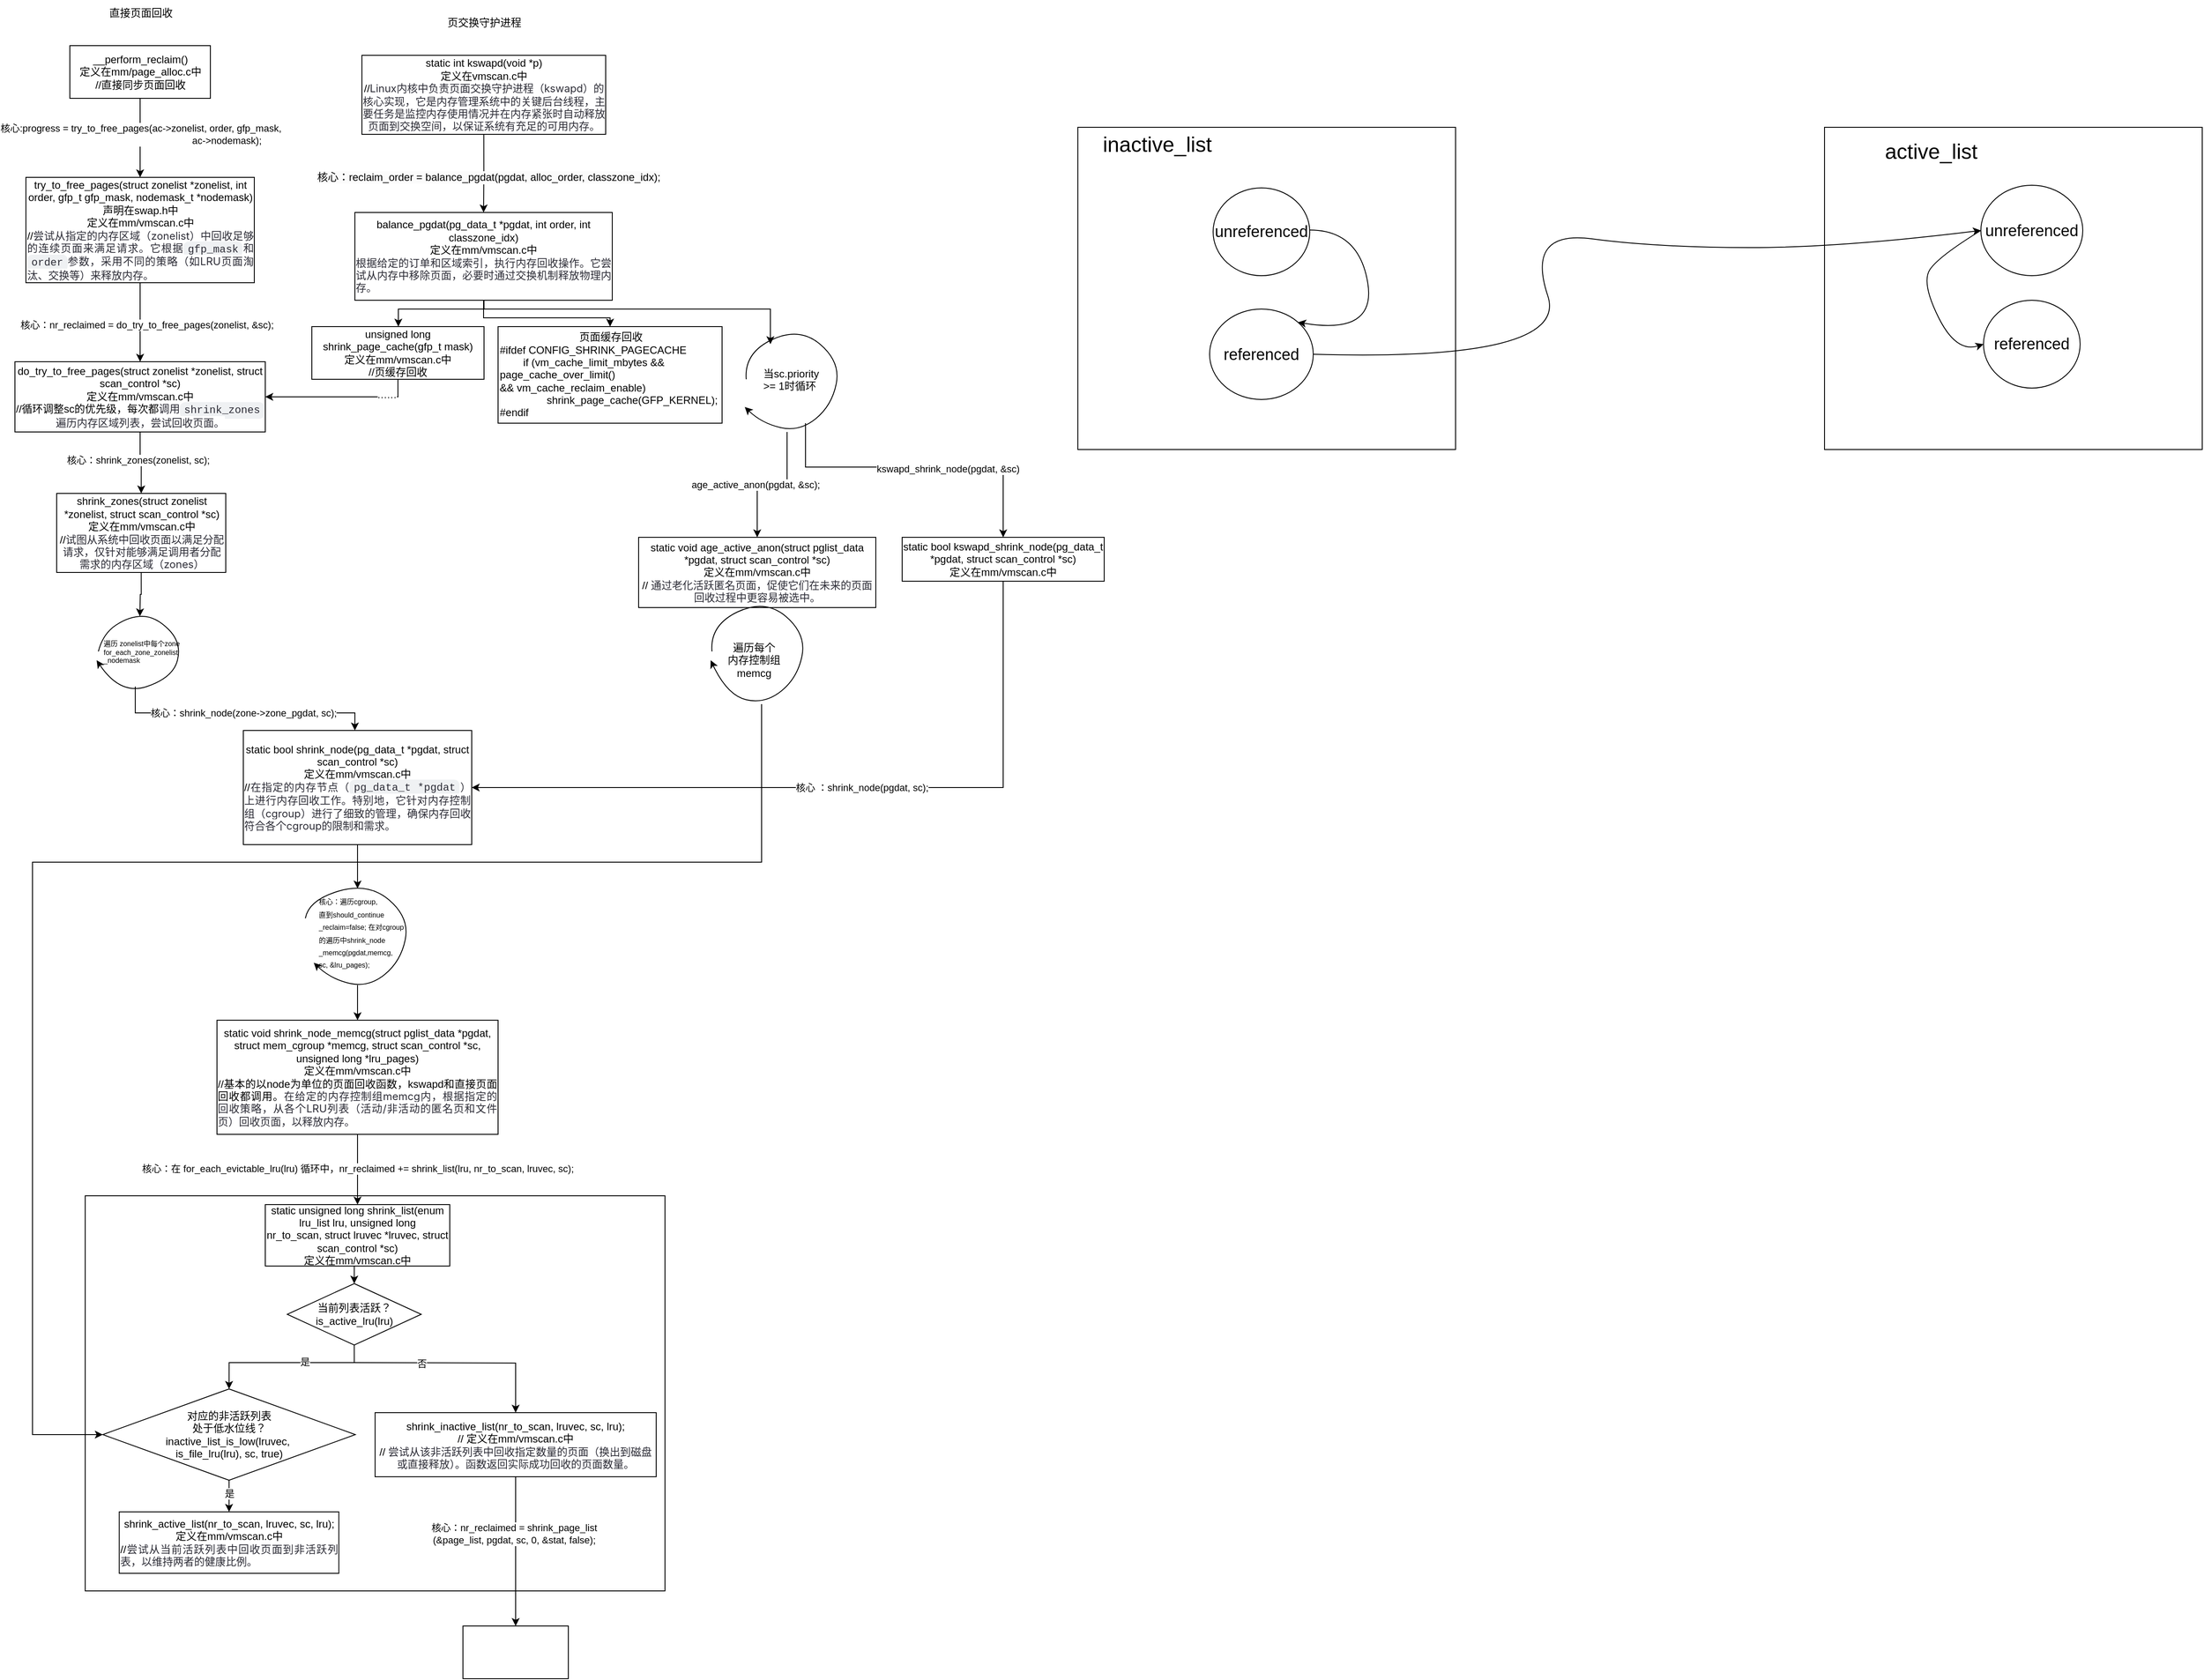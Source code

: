 <mxfile version="24.3.1" type="github">
  <diagram name="第 1 页" id="L96vX1XhK6QXdYlFLpfw">
    <mxGraphModel dx="2136" dy="729" grid="1" gridSize="10" guides="1" tooltips="1" connect="1" arrows="1" fold="1" page="1" pageScale="1" pageWidth="827" pageHeight="1169" math="0" shadow="0">
      <root>
        <mxCell id="0" />
        <mxCell id="1" parent="0" />
        <mxCell id="Xcz-Zy_UMCrFkftO2yXA-41" value="" style="rounded=0;whiteSpace=wrap;html=1;" vertex="1" parent="1">
          <mxGeometry x="1090" y="313" width="430" height="367" as="geometry" />
        </mxCell>
        <mxCell id="Xcz-Zy_UMCrFkftO2yXA-11" value="" style="curved=1;endArrow=classic;html=1;rounded=0;entryX=0.237;entryY=1.038;entryDx=0;entryDy=0;entryPerimeter=0;" edge="1" parent="1">
          <mxGeometry width="50" height="50" relative="1" as="geometry">
            <mxPoint x="210.62" y="1214" as="sourcePoint" />
            <mxPoint x="220.18" y="1264.52" as="targetPoint" />
            <Array as="points">
              <mxPoint x="214.37" y="1193" />
              <mxPoint x="282.37" y="1173" />
              <mxPoint x="329.37" y="1213" />
              <mxPoint x="319.37" y="1263" />
              <mxPoint x="282.37" y="1293" />
              <mxPoint x="239.37" y="1283" />
            </Array>
          </mxGeometry>
        </mxCell>
        <mxCell id="G9uZSufEg39AA2sRg3oI-21" value="" style="rounded=0;whiteSpace=wrap;html=1;labelBackgroundColor=none;textShadow=0;textOpacity=0;fillColor=none;" parent="1" vertex="1">
          <mxGeometry x="-40" y="1530" width="660" height="450" as="geometry" />
        </mxCell>
        <mxCell id="Ul97I4Ve1XMXk0d_GilV-3" style="edgeStyle=orthogonalEdgeStyle;rounded=0;orthogonalLoop=1;jettySize=auto;html=1;exitX=0.5;exitY=1;exitDx=0;exitDy=0;entryX=0.5;entryY=0;entryDx=0;entryDy=0;" parent="1" source="Ul97I4Ve1XMXk0d_GilV-1" target="Ul97I4Ve1XMXk0d_GilV-2" edge="1">
          <mxGeometry relative="1" as="geometry" />
        </mxCell>
        <mxCell id="Ul97I4Ve1XMXk0d_GilV-10" value="核心:progress = try_to_free_pages(ac-&amp;gt;zonelist, order, gfp_mask,&lt;div&gt;&lt;span style=&quot;white-space-collapse: collapse;&quot;&gt;&lt;span style=&quot;white-space-collapse: preserve;&quot;&gt;&#x9;&#x9;&#x9;&#x9;&#x9;&#x9;&#x9;&#x9;&lt;/span&gt;ac-&amp;gt;nodemask);&lt;/span&gt;&lt;/div&gt;" style="edgeLabel;html=1;align=center;verticalAlign=middle;resizable=0;points=[];" parent="Ul97I4Ve1XMXk0d_GilV-3" vertex="1" connectable="0">
          <mxGeometry x="0.34" relative="1" as="geometry">
            <mxPoint y="-20" as="offset" />
          </mxGeometry>
        </mxCell>
        <mxCell id="Ul97I4Ve1XMXk0d_GilV-1" value="&lt;div&gt;__perform_reclaim()&lt;br&gt;&lt;/div&gt;定义在mm/page_alloc.c中&lt;div&gt;//直接同步页面回收&lt;/div&gt;" style="rounded=0;whiteSpace=wrap;html=1;" parent="1" vertex="1">
          <mxGeometry x="-57.5" y="220" width="160" height="60" as="geometry" />
        </mxCell>
        <mxCell id="Ul97I4Ve1XMXk0d_GilV-16" style="edgeStyle=orthogonalEdgeStyle;rounded=0;orthogonalLoop=1;jettySize=auto;html=1;exitX=0.5;exitY=1;exitDx=0;exitDy=0;entryX=0.5;entryY=0;entryDx=0;entryDy=0;" parent="1" source="Ul97I4Ve1XMXk0d_GilV-2" target="Ul97I4Ve1XMXk0d_GilV-15" edge="1">
          <mxGeometry relative="1" as="geometry" />
        </mxCell>
        <mxCell id="Ul97I4Ve1XMXk0d_GilV-17" value="核心：nr_reclaimed = do_try_to_free_pages(zonelist, &amp;amp;sc);" style="edgeLabel;html=1;align=center;verticalAlign=middle;resizable=0;points=[];" parent="Ul97I4Ve1XMXk0d_GilV-16" vertex="1" connectable="0">
          <mxGeometry x="0.052" y="7" relative="1" as="geometry">
            <mxPoint as="offset" />
          </mxGeometry>
        </mxCell>
        <mxCell id="Ul97I4Ve1XMXk0d_GilV-2" value="&lt;div&gt;try_to_free_pages(&lt;span style=&quot;background-color: initial;&quot;&gt;struct zonelist *zonelist, int order,&amp;nbsp;&lt;/span&gt;&lt;span style=&quot;background-color: initial;&quot;&gt;&lt;span style=&quot;background-color: initial;&quot;&gt;gfp_t gfp_mask, nodemask_t *nodemask&lt;/span&gt;&lt;/span&gt;&lt;span style=&quot;background-color: initial;&quot;&gt;)&lt;/span&gt;&lt;/div&gt;&lt;div&gt;声明在swap.h中&lt;/div&gt;&lt;div&gt;定义在mm/vmscan.c中&lt;/div&gt;&lt;div style=&quot;text-align: justify;&quot;&gt;//&lt;font style=&quot;font-size: 12px;&quot;&gt;&lt;span style=&quot;white-space-collapse: preserve; color: rgb(44, 44, 54); font-family: -apple-system, BlinkMacSystemFont, &amp;quot;Segoe UI&amp;quot;, &amp;quot;Noto Sans&amp;quot;, Helvetica, Arial, sans-serif, &amp;quot;Apple Color Emoji&amp;quot;, &amp;quot;Segoe UI Emoji&amp;quot;; text-align: left; background-color: rgb(255, 255, 255);&quot;&gt;尝试从指定的内存区域（zonelist）中回收足够的连续页面来满足请求。它根据&lt;/span&gt;&lt;code style=&quot;white-space-collapse: break-spaces; box-sizing: border-box; --un-rotate: 0; --un-rotate-x: 0; --un-rotate-y: 0; --un-rotate-z: 0; --un-scale-x: 1; --un-scale-y: 1; --un-scale-z: 1; --un-skew-x: 0; --un-skew-y: 0; --un-translate-x: 0; --un-translate-y: 0; --un-translate-z: 0; --un-pan-x: ; --un-pan-y: ; --un-pinch-zoom: ; --un-scroll-snap-strictness: proximity; --un-ordinal: ; --un-slashed-zero: ; --un-numeric-figure: ; --un-numeric-spacing: ; --un-numeric-fraction: ; --un-border-spacing-x: 0; --un-border-spacing-y: 0; --un-ring-offset-shadow: 0 0 transparent; --un-ring-shadow: 0 0 transparent; --un-shadow-inset: ; --un-shadow: 0 0 transparent; --un-ring-inset: ; --un-ring-offset-width: 0px; --un-ring-offset-color: #fff; --un-ring-width: 0px; --un-ring-color: rgba(147,197,253,.5); --un-blur: ; --un-brightness: ; --un-contrast: ; --un-drop-shadow: ; --un-grayscale: ; --un-hue-rotate: ; --un-invert: ; --un-saturate: ; --un-sepia: ; --un-backdrop-blur: ; --un-backdrop-brightness: ; --un-backdrop-contrast: ; --un-backdrop-grayscale: ; --un-backdrop-hue-rotate: ; --un-backdrop-invert: ; --un-backdrop-opacity: ; --un-backdrop-saturate: ; --un-backdrop-sepia: ; font-family: ui-monospace, SFMono-Regular, &amp;quot;SF Mono&amp;quot;, Menlo, Consolas, &amp;quot;Liberation Mono&amp;quot;, monospace; background-color: rgba(175, 184, 193, 0.2); border-radius: 6px; margin: 0px; padding: 0.2em 0.4em; color: rgb(44, 44, 54); text-align: left;&quot;&gt;gfp_mask&lt;/code&gt;&lt;span style=&quot;white-space-collapse: preserve; color: rgb(44, 44, 54); font-family: -apple-system, BlinkMacSystemFont, &amp;quot;Segoe UI&amp;quot;, &amp;quot;Noto Sans&amp;quot;, Helvetica, Arial, sans-serif, &amp;quot;Apple Color Emoji&amp;quot;, &amp;quot;Segoe UI Emoji&amp;quot;; text-align: left; background-color: rgb(255, 255, 255);&quot;&gt;和&lt;/span&gt;&lt;code style=&quot;white-space-collapse: break-spaces; box-sizing: border-box; --un-rotate: 0; --un-rotate-x: 0; --un-rotate-y: 0; --un-rotate-z: 0; --un-scale-x: 1; --un-scale-y: 1; --un-scale-z: 1; --un-skew-x: 0; --un-skew-y: 0; --un-translate-x: 0; --un-translate-y: 0; --un-translate-z: 0; --un-pan-x: ; --un-pan-y: ; --un-pinch-zoom: ; --un-scroll-snap-strictness: proximity; --un-ordinal: ; --un-slashed-zero: ; --un-numeric-figure: ; --un-numeric-spacing: ; --un-numeric-fraction: ; --un-border-spacing-x: 0; --un-border-spacing-y: 0; --un-ring-offset-shadow: 0 0 transparent; --un-ring-shadow: 0 0 transparent; --un-shadow-inset: ; --un-shadow: 0 0 transparent; --un-ring-inset: ; --un-ring-offset-width: 0px; --un-ring-offset-color: #fff; --un-ring-width: 0px; --un-ring-color: rgba(147,197,253,.5); --un-blur: ; --un-brightness: ; --un-contrast: ; --un-drop-shadow: ; --un-grayscale: ; --un-hue-rotate: ; --un-invert: ; --un-saturate: ; --un-sepia: ; --un-backdrop-blur: ; --un-backdrop-brightness: ; --un-backdrop-contrast: ; --un-backdrop-grayscale: ; --un-backdrop-hue-rotate: ; --un-backdrop-invert: ; --un-backdrop-opacity: ; --un-backdrop-saturate: ; --un-backdrop-sepia: ; font-family: ui-monospace, SFMono-Regular, &amp;quot;SF Mono&amp;quot;, Menlo, Consolas, &amp;quot;Liberation Mono&amp;quot;, monospace; background-color: rgba(175, 184, 193, 0.2); border-radius: 6px; margin: 0px; padding: 0.2em 0.4em; color: rgb(44, 44, 54); text-align: left;&quot;&gt;order&lt;/code&gt;&lt;span style=&quot;white-space-collapse: preserve; color: rgb(44, 44, 54); font-family: -apple-system, BlinkMacSystemFont, &amp;quot;Segoe UI&amp;quot;, &amp;quot;Noto Sans&amp;quot;, Helvetica, Arial, sans-serif, &amp;quot;Apple Color Emoji&amp;quot;, &amp;quot;Segoe UI Emoji&amp;quot;; text-align: left; background-color: rgb(255, 255, 255);&quot;&gt;参数，采用不同的策略（如LRU页面淘汰、交换等）来释放内存。&lt;/span&gt;&lt;/font&gt;&lt;/div&gt;" style="rounded=0;whiteSpace=wrap;html=1;" parent="1" vertex="1">
          <mxGeometry x="-107.5" y="370" width="260" height="120" as="geometry" />
        </mxCell>
        <mxCell id="Ul97I4Ve1XMXk0d_GilV-19" style="edgeStyle=orthogonalEdgeStyle;rounded=0;orthogonalLoop=1;jettySize=auto;html=1;exitX=0.5;exitY=1;exitDx=0;exitDy=0;entryX=0.5;entryY=0;entryDx=0;entryDy=0;" parent="1" source="Ul97I4Ve1XMXk0d_GilV-15" target="Ul97I4Ve1XMXk0d_GilV-18" edge="1">
          <mxGeometry relative="1" as="geometry" />
        </mxCell>
        <mxCell id="Ul97I4Ve1XMXk0d_GilV-20" value="核心：shrink_zones(zonelist, sc);" style="edgeLabel;html=1;align=center;verticalAlign=middle;resizable=0;points=[];" parent="Ul97I4Ve1XMXk0d_GilV-19" vertex="1" connectable="0">
          <mxGeometry x="-0.007" y="3" relative="1" as="geometry">
            <mxPoint x="-3" as="offset" />
          </mxGeometry>
        </mxCell>
        <mxCell id="Ul97I4Ve1XMXk0d_GilV-15" value="&lt;div&gt;&lt;div&gt;do_try_to_free_pages(struct zonelist *zonelist,&lt;span style=&quot;background-color: initial;&quot;&gt;&amp;nbsp;struct scan_control *sc)&lt;/span&gt;&lt;/div&gt;&lt;/div&gt;&lt;div&gt;定义在mm/vmscan.c中&lt;/div&gt;&lt;div&gt;//循环调整sc的优先级，每次都&lt;span style=&quot;background-color: rgb(255, 255, 255); color: rgb(44, 44, 54); font-family: -apple-system, BlinkMacSystemFont, &amp;quot;Segoe UI&amp;quot;, &amp;quot;Noto Sans&amp;quot;, Helvetica, Arial, sans-serif, &amp;quot;Apple Color Emoji&amp;quot;, &amp;quot;Segoe UI Emoji&amp;quot;; text-align: left;&quot;&gt;调用&lt;/span&gt;&lt;code style=&quot;color: rgb(44, 44, 54); text-align: left; white-space-collapse: break-spaces; box-sizing: border-box; --un-rotate: 0; --un-rotate-x: 0; --un-rotate-y: 0; --un-rotate-z: 0; --un-scale-x: 1; --un-scale-y: 1; --un-scale-z: 1; --un-skew-x: 0; --un-skew-y: 0; --un-translate-x: 0; --un-translate-y: 0; --un-translate-z: 0; --un-pan-x: ; --un-pan-y: ; --un-pinch-zoom: ; --un-scroll-snap-strictness: proximity; --un-ordinal: ; --un-slashed-zero: ; --un-numeric-figure: ; --un-numeric-spacing: ; --un-numeric-fraction: ; --un-border-spacing-x: 0; --un-border-spacing-y: 0; --un-ring-offset-shadow: 0 0 transparent; --un-ring-shadow: 0 0 transparent; --un-shadow-inset: ; --un-shadow: 0 0 transparent; --un-ring-inset: ; --un-ring-offset-width: 0px; --un-ring-offset-color: #fff; --un-ring-width: 0px; --un-ring-color: rgba(147,197,253,.5); --un-blur: ; --un-brightness: ; --un-contrast: ; --un-drop-shadow: ; --un-grayscale: ; --un-hue-rotate: ; --un-invert: ; --un-saturate: ; --un-sepia: ; --un-backdrop-blur: ; --un-backdrop-brightness: ; --un-backdrop-contrast: ; --un-backdrop-grayscale: ; --un-backdrop-hue-rotate: ; --un-backdrop-invert: ; --un-backdrop-opacity: ; --un-backdrop-saturate: ; --un-backdrop-sepia: ; font-family: ui-monospace, SFMono-Regular, &amp;quot;SF Mono&amp;quot;, Menlo, Consolas, &amp;quot;Liberation Mono&amp;quot;, monospace; background-color: rgba(175, 184, 193, 0.2); border-radius: 6px; margin: 0px; padding: 0.2em 0.4em;&quot;&gt;shrink_zones&lt;/code&gt;&lt;span style=&quot;background-color: rgb(255, 255, 255); color: rgb(44, 44, 54); font-family: -apple-system, BlinkMacSystemFont, &amp;quot;Segoe UI&amp;quot;, &amp;quot;Noto Sans&amp;quot;, Helvetica, Arial, sans-serif, &amp;quot;Apple Color Emoji&amp;quot;, &amp;quot;Segoe UI Emoji&amp;quot;; text-align: left;&quot;&gt;遍历内存区域列表，尝试回收页面。&lt;/span&gt;&lt;/div&gt;" style="rounded=0;whiteSpace=wrap;html=1;" parent="1" vertex="1">
          <mxGeometry x="-120" y="580" width="285" height="80" as="geometry" />
        </mxCell>
        <mxCell id="Ul97I4Ve1XMXk0d_GilV-34" style="edgeStyle=orthogonalEdgeStyle;rounded=0;orthogonalLoop=1;jettySize=auto;html=1;" parent="1" edge="1">
          <mxGeometry relative="1" as="geometry">
            <mxPoint x="16.98" y="950" as="sourcePoint" />
            <mxPoint x="266.998" y="1000" as="targetPoint" />
            <Array as="points">
              <mxPoint x="16.98" y="980" />
              <mxPoint x="266.98" y="980" />
            </Array>
          </mxGeometry>
        </mxCell>
        <mxCell id="Ul97I4Ve1XMXk0d_GilV-35" value="核心：shrink_node(zone-&amp;gt;zone_pgdat, sc);" style="edgeLabel;html=1;align=center;verticalAlign=middle;resizable=0;points=[];" parent="Ul97I4Ve1XMXk0d_GilV-34" vertex="1" connectable="0">
          <mxGeometry x="0.021" relative="1" as="geometry">
            <mxPoint as="offset" />
          </mxGeometry>
        </mxCell>
        <mxCell id="Xcz-Zy_UMCrFkftO2yXA-30" style="edgeStyle=orthogonalEdgeStyle;rounded=0;orthogonalLoop=1;jettySize=auto;html=1;exitX=0.5;exitY=1;exitDx=0;exitDy=0;" edge="1" parent="1" source="Ul97I4Ve1XMXk0d_GilV-18">
          <mxGeometry relative="1" as="geometry">
            <mxPoint x="22.222" y="870" as="targetPoint" />
          </mxGeometry>
        </mxCell>
        <mxCell id="Ul97I4Ve1XMXk0d_GilV-18" value="shrink_zones(struct zonelist *zonelist, struct scan_control *sc)&lt;div&gt;定义在mm/vmscan.c中&lt;/div&gt;&lt;div&gt;//&lt;span style=&quot;background-color: rgb(255, 255, 255); color: rgb(44, 44, 54); font-family: -apple-system, BlinkMacSystemFont, &amp;quot;Segoe UI&amp;quot;, &amp;quot;Noto Sans&amp;quot;, Helvetica, Arial, sans-serif, &amp;quot;Apple Color Emoji&amp;quot;, &amp;quot;Segoe UI Emoji&amp;quot;; text-align: start; white-space-collapse: preserve;&quot;&gt;&lt;font style=&quot;font-size: 12px;&quot;&gt;试图从系统中回收页面以满足分配请求，仅针对能够满足调用者分配需求的内存区域（zones）&lt;/font&gt;&lt;/span&gt;&lt;/div&gt;" style="rounded=0;whiteSpace=wrap;html=1;" parent="1" vertex="1">
          <mxGeometry x="-72.5" y="730" width="192.5" height="90" as="geometry" />
        </mxCell>
        <mxCell id="Ul97I4Ve1XMXk0d_GilV-21" value="直接页面回收" style="text;html=1;align=center;verticalAlign=middle;resizable=0;points=[];autosize=1;strokeColor=none;fillColor=none;" parent="1" vertex="1">
          <mxGeometry x="-27.5" y="168" width="100" height="30" as="geometry" />
        </mxCell>
        <mxCell id="Ul97I4Ve1XMXk0d_GilV-22" value="页交换守护进程" style="text;html=1;align=center;verticalAlign=middle;resizable=0;points=[];autosize=1;strokeColor=none;fillColor=none;" parent="1" vertex="1">
          <mxGeometry x="358.75" y="179" width="110" height="30" as="geometry" />
        </mxCell>
        <mxCell id="Ul97I4Ve1XMXk0d_GilV-29" style="edgeStyle=orthogonalEdgeStyle;rounded=0;orthogonalLoop=1;jettySize=auto;html=1;exitX=0.5;exitY=1;exitDx=0;exitDy=0;entryX=0.5;entryY=0;entryDx=0;entryDy=0;" parent="1" source="Ul97I4Ve1XMXk0d_GilV-23" target="Ul97I4Ve1XMXk0d_GilV-26" edge="1">
          <mxGeometry relative="1" as="geometry" />
        </mxCell>
        <mxCell id="Ul97I4Ve1XMXk0d_GilV-31" value="&lt;span style=&quot;font-size: 12px; background-color: rgb(251, 251, 251);&quot;&gt;核心：reclaim_order = balance_pgdat(pgdat, alloc_order, classzone_idx);&lt;/span&gt;" style="edgeLabel;html=1;align=center;verticalAlign=middle;resizable=0;points=[];" parent="Ul97I4Ve1XMXk0d_GilV-29" vertex="1" connectable="0">
          <mxGeometry x="-0.079" y="5" relative="1" as="geometry">
            <mxPoint y="8" as="offset" />
          </mxGeometry>
        </mxCell>
        <mxCell id="Ul97I4Ve1XMXk0d_GilV-23" value="static int kswapd(void *p)&lt;div&gt;定义在vmscan.c中&lt;/div&gt;&lt;div&gt;/&lt;font style=&quot;font-size: 12px;&quot;&gt;/&lt;span style=&quot;background-color: rgb(255, 255, 255); color: rgb(44, 44, 54); font-family: -apple-system, BlinkMacSystemFont, &amp;quot;Segoe UI&amp;quot;, &amp;quot;Noto Sans&amp;quot;, Helvetica, Arial, sans-serif, &amp;quot;Apple Color Emoji&amp;quot;, &amp;quot;Segoe UI Emoji&amp;quot;; text-align: start; white-space-collapse: preserve;&quot;&gt;Linux内核中负责页面交换守护进程（kswapd）的核心实现，它是内存管理系统中的关键后台线程，主要任务是监控内存使用情况并在内存紧张时自动释放页面到交换空间，以保证系统有充足的可用内存。&lt;/span&gt;&lt;/font&gt;&lt;/div&gt;" style="rounded=0;whiteSpace=wrap;html=1;" parent="1" vertex="1">
          <mxGeometry x="275" y="231" width="277.5" height="90" as="geometry" />
        </mxCell>
        <mxCell id="G9uZSufEg39AA2sRg3oI-25" style="edgeStyle=orthogonalEdgeStyle;rounded=0;orthogonalLoop=1;jettySize=auto;html=1;exitX=0.5;exitY=1;exitDx=0;exitDy=0;entryX=0.5;entryY=0;entryDx=0;entryDy=0;" parent="1" edge="1">
          <mxGeometry relative="1" as="geometry">
            <mxPoint x="413.97" y="510" as="sourcePoint" />
            <mxPoint x="316.47" y="540" as="targetPoint" />
            <Array as="points">
              <mxPoint x="414" y="520" />
              <mxPoint x="316" y="520" />
            </Array>
          </mxGeometry>
        </mxCell>
        <mxCell id="Xcz-Zy_UMCrFkftO2yXA-35" style="edgeStyle=orthogonalEdgeStyle;rounded=0;orthogonalLoop=1;jettySize=auto;html=1;exitX=0.5;exitY=1;exitDx=0;exitDy=0;entryX=0.5;entryY=0;entryDx=0;entryDy=0;" edge="1" parent="1" source="Ul97I4Ve1XMXk0d_GilV-26" target="Xcz-Zy_UMCrFkftO2yXA-31">
          <mxGeometry relative="1" as="geometry" />
        </mxCell>
        <mxCell id="Ul97I4Ve1XMXk0d_GilV-26" value="balance_pgdat(pg_data_t *pgdat, int order, int classzone_idx)&lt;div&gt;定义在mm/vmscan.c中&lt;/div&gt;&lt;div style=&quot;text-align: justify;&quot;&gt;&lt;span style=&quot;background-color: rgb(255, 255, 255); color: rgb(44, 44, 54); font-family: -apple-system, BlinkMacSystemFont, &amp;quot;Segoe UI&amp;quot;, &amp;quot;Noto Sans&amp;quot;, Helvetica, Arial, sans-serif, &amp;quot;Apple Color Emoji&amp;quot;, &amp;quot;Segoe UI Emoji&amp;quot;; text-align: left;&quot;&gt;根据给定的订单和区域索引，执行内存回收操作。它尝试从内存中移除页面，必要时通过交换机制释放物理内存。&lt;/span&gt;&lt;/div&gt;" style="rounded=0;whiteSpace=wrap;html=1;" parent="1" vertex="1">
          <mxGeometry x="267" y="410" width="293" height="100" as="geometry" />
        </mxCell>
        <mxCell id="G9uZSufEg39AA2sRg3oI-5" style="edgeStyle=orthogonalEdgeStyle;rounded=0;orthogonalLoop=1;jettySize=auto;html=1;exitX=0.5;exitY=1;exitDx=0;exitDy=0;" parent="1" source="Ul97I4Ve1XMXk0d_GilV-33" edge="1">
          <mxGeometry relative="1" as="geometry">
            <mxPoint x="270" y="1180" as="targetPoint" />
          </mxGeometry>
        </mxCell>
        <mxCell id="Ul97I4Ve1XMXk0d_GilV-33" value="static bool shrink_node(pg_data_t *pgdat, struct scan_control *sc)&lt;div&gt;定义在mm/vmscan.c中&lt;/div&gt;&lt;div style=&quot;text-align: justify;&quot;&gt;//&lt;font style=&quot;font-size: 12px;&quot;&gt;&lt;span style=&quot;white-space-collapse: preserve; color: rgb(44, 44, 54); font-family: -apple-system, BlinkMacSystemFont, &amp;quot;Segoe UI&amp;quot;, &amp;quot;Noto Sans&amp;quot;, Helvetica, Arial, sans-serif, &amp;quot;Apple Color Emoji&amp;quot;, &amp;quot;Segoe UI Emoji&amp;quot;; text-align: start; background-color: rgb(255, 255, 255);&quot;&gt;在指定的内存节点（&lt;/span&gt;&lt;code style=&quot;white-space-collapse: break-spaces; box-sizing: border-box; --un-rotate: 0; --un-rotate-x: 0; --un-rotate-y: 0; --un-rotate-z: 0; --un-scale-x: 1; --un-scale-y: 1; --un-scale-z: 1; --un-skew-x: 0; --un-skew-y: 0; --un-translate-x: 0; --un-translate-y: 0; --un-translate-z: 0; --un-pan-x: ; --un-pan-y: ; --un-pinch-zoom: ; --un-scroll-snap-strictness: proximity; --un-ordinal: ; --un-slashed-zero: ; --un-numeric-figure: ; --un-numeric-spacing: ; --un-numeric-fraction: ; --un-border-spacing-x: 0; --un-border-spacing-y: 0; --un-ring-offset-shadow: 0 0 transparent; --un-ring-shadow: 0 0 transparent; --un-shadow-inset: ; --un-shadow: 0 0 transparent; --un-ring-inset: ; --un-ring-offset-width: 0px; --un-ring-offset-color: #fff; --un-ring-width: 0px; --un-ring-color: rgba(147,197,253,.5); --un-blur: ; --un-brightness: ; --un-contrast: ; --un-drop-shadow: ; --un-grayscale: ; --un-hue-rotate: ; --un-invert: ; --un-saturate: ; --un-sepia: ; --un-backdrop-blur: ; --un-backdrop-brightness: ; --un-backdrop-contrast: ; --un-backdrop-grayscale: ; --un-backdrop-hue-rotate: ; --un-backdrop-invert: ; --un-backdrop-opacity: ; --un-backdrop-saturate: ; --un-backdrop-sepia: ; font-family: ui-monospace, SFMono-Regular, &amp;quot;SF Mono&amp;quot;, Menlo, Consolas, &amp;quot;Liberation Mono&amp;quot;, monospace; background-color: rgba(175, 184, 193, 0.2); border-radius: 6px; margin: 0px; padding: 0.2em 0.4em; color: rgb(44, 44, 54); text-align: start;&quot;&gt;pg_data_t *pgdat&lt;/code&gt;&lt;span style=&quot;white-space-collapse: preserve; color: rgb(44, 44, 54); font-family: -apple-system, BlinkMacSystemFont, &amp;quot;Segoe UI&amp;quot;, &amp;quot;Noto Sans&amp;quot;, Helvetica, Arial, sans-serif, &amp;quot;Apple Color Emoji&amp;quot;, &amp;quot;Segoe UI Emoji&amp;quot;; text-align: start; background-color: rgb(255, 255, 255);&quot;&gt;）上进行内存回收工作。&lt;/span&gt;&lt;/font&gt;&lt;span style=&quot;background-color: rgb(255, 255, 255); color: rgb(44, 44, 54); font-family: -apple-system, BlinkMacSystemFont, &amp;quot;Segoe UI&amp;quot;, &amp;quot;Noto Sans&amp;quot;, Helvetica, Arial, sans-serif, &amp;quot;Apple Color Emoji&amp;quot;, &amp;quot;Segoe UI Emoji&amp;quot;; text-align: start; white-space-collapse: preserve;&quot;&gt;特别地，它针对内存控制组（cgroup）进行了细致的管理，确保内存回收符合各个cgroup的限制和需求。&lt;/span&gt;&lt;/div&gt;" style="rounded=0;whiteSpace=wrap;html=1;" parent="1" vertex="1">
          <mxGeometry x="140" y="1000" width="260" height="130" as="geometry" />
        </mxCell>
        <mxCell id="G9uZSufEg39AA2sRg3oI-8" style="edgeStyle=orthogonalEdgeStyle;rounded=0;orthogonalLoop=1;jettySize=auto;html=1;exitX=0.5;exitY=1;exitDx=0;exitDy=0;" parent="1" source="G9uZSufEg39AA2sRg3oI-4" target="G9uZSufEg39AA2sRg3oI-7" edge="1">
          <mxGeometry relative="1" as="geometry" />
        </mxCell>
        <mxCell id="G9uZSufEg39AA2sRg3oI-9" value="&lt;div&gt;核心：在 for_each_evictable_lru(lru) 循环中，nr_reclaimed += shrink_list(lru, nr_to_scan, lruvec, sc);&lt;/div&gt;" style="edgeLabel;html=1;align=center;verticalAlign=middle;resizable=0;points=[];" parent="G9uZSufEg39AA2sRg3oI-8" vertex="1" connectable="0">
          <mxGeometry x="-0.035" relative="1" as="geometry">
            <mxPoint as="offset" />
          </mxGeometry>
        </mxCell>
        <mxCell id="G9uZSufEg39AA2sRg3oI-4" value="&lt;div&gt;static void shrink_node_memcg(struct pglist_data *pgdat, struct mem_cgroup *memcg,&lt;span style=&quot;background-color: initial;&quot;&gt;&amp;nbsp;struct scan_control *sc, unsigned long *lru_pages)&lt;/span&gt;&lt;/div&gt;&lt;div&gt;&lt;span style=&quot;background-color: initial;&quot;&gt;定义在mm/vmscan.c中&lt;/span&gt;&lt;/div&gt;&lt;div style=&quot;text-align: justify;&quot;&gt;//基本的以node为单位的页面回收函数，kswapd和直接页面回收都调用。&lt;span style=&quot;background-color: rgb(255, 255, 255); color: rgb(44, 44, 54); font-family: -apple-system, BlinkMacSystemFont, &amp;quot;Segoe UI&amp;quot;, &amp;quot;Noto Sans&amp;quot;, Helvetica, Arial, sans-serif, &amp;quot;Apple Color Emoji&amp;quot;, &amp;quot;Segoe UI Emoji&amp;quot;; text-align: left;&quot;&gt;&lt;font style=&quot;font-size: 12px;&quot;&gt;在给定的内存控制组memcg内，根据指定的回收策略，从各个LRU列表（活动/非活动的匿名页和文件页）回收页面，以释放内存。&lt;/font&gt;&lt;/span&gt;&lt;/div&gt;" style="rounded=0;whiteSpace=wrap;html=1;" parent="1" vertex="1">
          <mxGeometry x="110" y="1330" width="320" height="130" as="geometry" />
        </mxCell>
        <mxCell id="G9uZSufEg39AA2sRg3oI-20" style="edgeStyle=orthogonalEdgeStyle;rounded=0;orthogonalLoop=1;jettySize=auto;html=1;exitX=0.5;exitY=1;exitDx=0;exitDy=0;entryX=0.5;entryY=0;entryDx=0;entryDy=0;" parent="1" source="G9uZSufEg39AA2sRg3oI-7" target="G9uZSufEg39AA2sRg3oI-10" edge="1">
          <mxGeometry relative="1" as="geometry" />
        </mxCell>
        <mxCell id="G9uZSufEg39AA2sRg3oI-7" value="&lt;div&gt;static unsigned long shrink_list(enum lru_list lru, unsigned long nr_to_scan,&lt;span style=&quot;background-color: initial;&quot;&gt;&amp;nbsp;struct lruvec *lruvec, struct scan_control *sc)&lt;/span&gt;&lt;/div&gt;&lt;div&gt;&lt;span style=&quot;background-color: initial;&quot;&gt;定义在mm/vmscan.c中&lt;/span&gt;&lt;/div&gt;" style="rounded=0;whiteSpace=wrap;html=1;" parent="1" vertex="1">
          <mxGeometry x="165" y="1540" width="210" height="70" as="geometry" />
        </mxCell>
        <mxCell id="G9uZSufEg39AA2sRg3oI-13" style="edgeStyle=orthogonalEdgeStyle;rounded=0;orthogonalLoop=1;jettySize=auto;html=1;exitX=0.5;exitY=1;exitDx=0;exitDy=0;entryX=0.5;entryY=0;entryDx=0;entryDy=0;" parent="1" source="G9uZSufEg39AA2sRg3oI-10" target="G9uZSufEg39AA2sRg3oI-12" edge="1">
          <mxGeometry relative="1" as="geometry">
            <Array as="points">
              <mxPoint x="266" y="1720" />
              <mxPoint x="124" y="1720" />
            </Array>
          </mxGeometry>
        </mxCell>
        <mxCell id="G9uZSufEg39AA2sRg3oI-14" value="是" style="edgeLabel;html=1;align=center;verticalAlign=middle;resizable=0;points=[];" parent="G9uZSufEg39AA2sRg3oI-13" vertex="1" connectable="0">
          <mxGeometry x="-0.203" y="-1" relative="1" as="geometry">
            <mxPoint as="offset" />
          </mxGeometry>
        </mxCell>
        <mxCell id="G9uZSufEg39AA2sRg3oI-18" style="edgeStyle=orthogonalEdgeStyle;rounded=0;orthogonalLoop=1;jettySize=auto;html=1;exitX=0.5;exitY=1;exitDx=0;exitDy=0;entryX=0.5;entryY=0;entryDx=0;entryDy=0;" parent="1" target="G9uZSufEg39AA2sRg3oI-17" edge="1">
          <mxGeometry relative="1" as="geometry">
            <mxPoint x="266.25" y="1720" as="sourcePoint" />
            <mxPoint x="530" y="1807" as="targetPoint" />
          </mxGeometry>
        </mxCell>
        <mxCell id="G9uZSufEg39AA2sRg3oI-19" value="否" style="edgeLabel;html=1;align=center;verticalAlign=middle;resizable=0;points=[];" parent="G9uZSufEg39AA2sRg3oI-18" vertex="1" connectable="0">
          <mxGeometry x="0.1" y="3" relative="1" as="geometry">
            <mxPoint x="-56" y="3" as="offset" />
          </mxGeometry>
        </mxCell>
        <mxCell id="G9uZSufEg39AA2sRg3oI-10" value="当前列表活跃？&lt;div&gt;is_active_lru(lru)&lt;br&gt;&lt;/div&gt;" style="rhombus;whiteSpace=wrap;html=1;" parent="1" vertex="1">
          <mxGeometry x="190" y="1630" width="152.5" height="70" as="geometry" />
        </mxCell>
        <mxCell id="G9uZSufEg39AA2sRg3oI-11" value="&lt;div style=&quot;&quot;&gt;&lt;span style=&quot;background-color: initial;&quot;&gt;shrink_active_list(nr_to_scan, lruvec, sc, lru);&lt;/span&gt;&lt;/div&gt;&lt;div style=&quot;&quot;&gt;&lt;span style=&quot;background-color: initial;&quot;&gt;定义在mm/vmscan.c中&lt;/span&gt;&lt;/div&gt;&lt;div style=&quot;text-align: justify;&quot;&gt;//&lt;span style=&quot;background-color: rgb(255, 255, 255); color: rgb(44, 44, 54); font-family: -apple-system, BlinkMacSystemFont, &amp;quot;Segoe UI&amp;quot;, &amp;quot;Noto Sans&amp;quot;, Helvetica, Arial, sans-serif, &amp;quot;Apple Color Emoji&amp;quot;, &amp;quot;Segoe UI Emoji&amp;quot;; text-align: left;&quot;&gt;&lt;font style=&quot;font-size: 12px;&quot;&gt;尝试从当前活跃列表中回收页面到非活跃列表，以维持两者的健康比例。&lt;/font&gt;&lt;/span&gt;&lt;/div&gt;" style="rounded=0;whiteSpace=wrap;html=1;" parent="1" vertex="1">
          <mxGeometry x="-1.25" y="1890" width="250" height="70" as="geometry" />
        </mxCell>
        <mxCell id="G9uZSufEg39AA2sRg3oI-15" style="edgeStyle=orthogonalEdgeStyle;rounded=0;orthogonalLoop=1;jettySize=auto;html=1;exitX=0.5;exitY=1;exitDx=0;exitDy=0;entryX=0.5;entryY=0;entryDx=0;entryDy=0;" parent="1" source="G9uZSufEg39AA2sRg3oI-12" target="G9uZSufEg39AA2sRg3oI-11" edge="1">
          <mxGeometry relative="1" as="geometry" />
        </mxCell>
        <mxCell id="G9uZSufEg39AA2sRg3oI-16" value="是" style="edgeLabel;html=1;align=center;verticalAlign=middle;resizable=0;points=[];" parent="G9uZSufEg39AA2sRg3oI-15" vertex="1" connectable="0">
          <mxGeometry x="-0.199" relative="1" as="geometry">
            <mxPoint as="offset" />
          </mxGeometry>
        </mxCell>
        <mxCell id="G9uZSufEg39AA2sRg3oI-12" value="对应的非活跃列表&lt;div&gt;处于低水位线？&lt;div&gt;inactive_list_is_low(lruvec,&amp;nbsp;&lt;/div&gt;&lt;div&gt;is_file_lru(lru),&amp;nbsp;&lt;span style=&quot;background-color: initial;&quot;&gt;sc, true)&lt;/span&gt;&lt;/div&gt;&lt;/div&gt;" style="rhombus;whiteSpace=wrap;html=1;" parent="1" vertex="1">
          <mxGeometry x="-20" y="1750" width="287.5" height="104" as="geometry" />
        </mxCell>
        <mxCell id="Xcz-Zy_UMCrFkftO2yXA-71" style="edgeStyle=orthogonalEdgeStyle;rounded=0;orthogonalLoop=1;jettySize=auto;html=1;exitX=0.5;exitY=1;exitDx=0;exitDy=0;entryX=0.5;entryY=0;entryDx=0;entryDy=0;" edge="1" parent="1" source="G9uZSufEg39AA2sRg3oI-17" target="Xcz-Zy_UMCrFkftO2yXA-70">
          <mxGeometry relative="1" as="geometry" />
        </mxCell>
        <mxCell id="Xcz-Zy_UMCrFkftO2yXA-72" value="&lt;div&gt;核心：nr_reclaimed = shrink_page_list&lt;/div&gt;&lt;div&gt;(&amp;amp;page_list, pgdat, sc, 0, &amp;amp;stat, false);&lt;/div&gt;" style="edgeLabel;html=1;align=center;verticalAlign=middle;resizable=0;points=[];" vertex="1" connectable="0" parent="Xcz-Zy_UMCrFkftO2yXA-71">
          <mxGeometry x="-0.235" y="-2" relative="1" as="geometry">
            <mxPoint as="offset" />
          </mxGeometry>
        </mxCell>
        <mxCell id="G9uZSufEg39AA2sRg3oI-17" value="shrink_inactive_list(nr_to_scan, lruvec, sc, lru);&lt;div&gt;// 定义在mm/vmscan.c中&lt;br&gt;&lt;div&gt;//&amp;nbsp;&lt;span style=&quot;background-color: rgb(255, 255, 255); color: rgb(44, 44, 54); font-family: -apple-system, BlinkMacSystemFont, &amp;quot;Segoe UI&amp;quot;, &amp;quot;Noto Sans&amp;quot;, Helvetica, Arial, sans-serif, &amp;quot;Apple Color Emoji&amp;quot;, &amp;quot;Segoe UI Emoji&amp;quot;; text-align: left;&quot;&gt;&lt;font style=&quot;font-size: 12px;&quot;&gt;尝试从该非活跃列表中回收指定数量的页面（换出到磁盘或直接释放）。函数返回实际成功回收的页面数量。&lt;/font&gt;&lt;/span&gt;&lt;/div&gt;&lt;/div&gt;" style="rounded=0;whiteSpace=wrap;html=1;" parent="1" vertex="1">
          <mxGeometry x="290" y="1777" width="320" height="73" as="geometry" />
        </mxCell>
        <mxCell id="G9uZSufEg39AA2sRg3oI-26" style="edgeStyle=orthogonalEdgeStyle;rounded=0;orthogonalLoop=1;jettySize=auto;html=1;exitX=0.5;exitY=1;exitDx=0;exitDy=0;entryX=1;entryY=0.5;entryDx=0;entryDy=0;" parent="1" source="G9uZSufEg39AA2sRg3oI-24" target="Ul97I4Ve1XMXk0d_GilV-15" edge="1">
          <mxGeometry relative="1" as="geometry" />
        </mxCell>
        <mxCell id="G9uZSufEg39AA2sRg3oI-27" value="······" style="edgeLabel;html=1;align=center;verticalAlign=middle;resizable=0;points=[];" parent="G9uZSufEg39AA2sRg3oI-26" vertex="1" connectable="0">
          <mxGeometry x="-0.608" relative="1" as="geometry">
            <mxPoint as="offset" />
          </mxGeometry>
        </mxCell>
        <mxCell id="G9uZSufEg39AA2sRg3oI-24" value="unsigned long shrink_page_cache(gfp_t mask)&lt;div&gt;定义在mm/vmscan.c中&lt;/div&gt;&lt;div&gt;//页缓存回收&lt;/div&gt;" style="rounded=0;whiteSpace=wrap;html=1;" parent="1" vertex="1">
          <mxGeometry x="218" y="540" width="196" height="60" as="geometry" />
        </mxCell>
        <mxCell id="Xcz-Zy_UMCrFkftO2yXA-10" value="" style="endArrow=classic;html=1;rounded=0;entryX=0;entryY=0.5;entryDx=0;entryDy=0;" edge="1" parent="1" target="G9uZSufEg39AA2sRg3oI-12">
          <mxGeometry width="50" height="50" relative="1" as="geometry">
            <mxPoint x="730" y="970" as="sourcePoint" />
            <mxPoint x="-10" y="1802" as="targetPoint" />
            <Array as="points">
              <mxPoint x="730" y="1150" />
              <mxPoint x="270" y="1150" />
              <mxPoint x="-100" y="1150" />
              <mxPoint x="-100" y="1340" />
              <mxPoint x="-100" y="1802" />
            </Array>
          </mxGeometry>
        </mxCell>
        <mxCell id="Xcz-Zy_UMCrFkftO2yXA-12" value="&lt;div style=&quot;&quot;&gt;&lt;span style=&quot;text-wrap: nowrap; background-color: initial; font-size: 8px;&quot;&gt;核心：遍历cgroup,&lt;/span&gt;&lt;span style=&quot;background-color: initial; text-wrap: nowrap; font-size: 8px;&quot;&gt;直到should_continue&lt;/span&gt;&lt;/div&gt;&lt;div style=&quot;&quot;&gt;&lt;span style=&quot;background-color: initial; text-wrap: nowrap; font-size: 8px;&quot;&gt;_&lt;/span&gt;&lt;span style=&quot;background-color: initial; font-size: 8px; text-wrap: nowrap;&quot;&gt;reclaim=false;&amp;nbsp;&lt;/span&gt;&lt;span style=&quot;background-color: initial; text-wrap: nowrap; font-size: 8px;&quot;&gt;在对cgroup&lt;/span&gt;&lt;/div&gt;&lt;div style=&quot;&quot;&gt;&lt;span style=&quot;background-color: initial; text-wrap: nowrap; font-size: 8px;&quot;&gt;的遍历&lt;/span&gt;&lt;span style=&quot;background-color: initial; text-wrap: nowrap; font-size: 8px;&quot;&gt;中shrink_node&lt;/span&gt;&lt;/div&gt;&lt;div style=&quot;&quot;&gt;&lt;span style=&quot;background-color: initial; text-wrap: nowrap; font-size: 8px;&quot;&gt;_memcg(&lt;/span&gt;&lt;span style=&quot;background-color: initial; text-wrap: nowrap; font-size: 8px;&quot;&gt;pgdat,&lt;/span&gt;&lt;span style=&quot;background-color: initial; text-wrap: nowrap; font-size: 8px;&quot;&gt;memcg,&amp;nbsp;&lt;/span&gt;&lt;/div&gt;&lt;div style=&quot;&quot;&gt;&lt;span style=&quot;background-color: initial; text-wrap: nowrap; font-size: 8px;&quot;&gt;sc,&amp;nbsp;&lt;/span&gt;&lt;span style=&quot;background-color: initial; font-size: 8px; text-wrap: nowrap;&quot;&gt;&amp;amp;lru_pages);&lt;/span&gt;&lt;/div&gt;" style="text;html=1;align=left;verticalAlign=middle;whiteSpace=wrap;rounded=0;" vertex="1" parent="1">
          <mxGeometry x="224" y="1190" width="140" height="80" as="geometry" />
        </mxCell>
        <mxCell id="Xcz-Zy_UMCrFkftO2yXA-13" value="" style="endArrow=classic;html=1;rounded=0;entryX=0.5;entryY=0;entryDx=0;entryDy=0;" edge="1" parent="1" target="G9uZSufEg39AA2sRg3oI-4">
          <mxGeometry width="50" height="50" relative="1" as="geometry">
            <mxPoint x="270" y="1290" as="sourcePoint" />
            <mxPoint x="340" y="1210" as="targetPoint" />
          </mxGeometry>
        </mxCell>
        <mxCell id="Xcz-Zy_UMCrFkftO2yXA-15" style="edgeStyle=orthogonalEdgeStyle;rounded=0;orthogonalLoop=1;jettySize=auto;html=1;exitX=0.5;exitY=1;exitDx=0;exitDy=0;" edge="1" parent="1" source="Ul97I4Ve1XMXk0d_GilV-26">
          <mxGeometry relative="1" as="geometry">
            <mxPoint x="740" y="560" as="targetPoint" />
            <Array as="points">
              <mxPoint x="414" y="520" />
              <mxPoint x="740" y="520" />
            </Array>
          </mxGeometry>
        </mxCell>
        <mxCell id="Xcz-Zy_UMCrFkftO2yXA-18" value="" style="group" vertex="1" connectable="0" parent="1">
          <mxGeometry x="710" y="540" width="110" height="120" as="geometry" />
        </mxCell>
        <mxCell id="Xcz-Zy_UMCrFkftO2yXA-16" value="当sc.priority &gt;= 1时循环" style="text;whiteSpace=wrap;" vertex="1" parent="Xcz-Zy_UMCrFkftO2yXA-18">
          <mxGeometry x="20" y="40" width="70" height="40" as="geometry" />
        </mxCell>
        <mxCell id="Xcz-Zy_UMCrFkftO2yXA-17" value="" style="curved=1;endArrow=classic;html=1;rounded=0;entryX=0.237;entryY=1.038;entryDx=0;entryDy=0;entryPerimeter=0;" edge="1" parent="Xcz-Zy_UMCrFkftO2yXA-18">
          <mxGeometry width="50" height="50" relative="1" as="geometry">
            <mxPoint x="2.5" y="60" as="sourcePoint" />
            <mxPoint x="0.81" y="91.52" as="targetPoint" />
            <Array as="points">
              <mxPoint y="30" />
              <mxPoint x="63" />
              <mxPoint x="110" y="40" />
              <mxPoint x="100" y="90" />
              <mxPoint x="63" y="120" />
              <mxPoint x="20" y="110" />
            </Array>
          </mxGeometry>
        </mxCell>
        <mxCell id="Xcz-Zy_UMCrFkftO2yXA-20" value="" style="endArrow=classic;html=1;rounded=0;entryX=0.5;entryY=0;entryDx=0;entryDy=0;" edge="1" parent="Xcz-Zy_UMCrFkftO2yXA-18" target="Xcz-Zy_UMCrFkftO2yXA-14">
          <mxGeometry width="50" height="50" relative="1" as="geometry">
            <mxPoint x="49" y="120" as="sourcePoint" />
            <mxPoint x="50" y="41" as="targetPoint" />
            <Array as="points">
              <mxPoint x="49" y="130" />
              <mxPoint x="49" y="180" />
              <mxPoint y="180" />
              <mxPoint x="15" y="180" />
            </Array>
          </mxGeometry>
        </mxCell>
        <mxCell id="Xcz-Zy_UMCrFkftO2yXA-21" value="age_active_anon(pgdat, &amp;amp;sc);" style="edgeLabel;html=1;align=center;verticalAlign=middle;resizable=0;points=[];" vertex="1" connectable="0" parent="Xcz-Zy_UMCrFkftO2yXA-20">
          <mxGeometry x="-0.152" relative="1" as="geometry">
            <mxPoint x="-18" as="offset" />
          </mxGeometry>
        </mxCell>
        <mxCell id="Xcz-Zy_UMCrFkftO2yXA-25" style="edgeStyle=orthogonalEdgeStyle;rounded=0;orthogonalLoop=1;jettySize=auto;html=1;exitX=0.5;exitY=1;exitDx=0;exitDy=0;entryX=1;entryY=0.5;entryDx=0;entryDy=0;" edge="1" parent="1" source="Xcz-Zy_UMCrFkftO2yXA-22" target="Ul97I4Ve1XMXk0d_GilV-33">
          <mxGeometry relative="1" as="geometry">
            <mxPoint x="447" y="1005" as="targetPoint" />
            <Array as="points">
              <mxPoint x="1005" y="1065" />
            </Array>
          </mxGeometry>
        </mxCell>
        <mxCell id="Xcz-Zy_UMCrFkftO2yXA-26" value="核心 ：shrink_node(pgdat, sc);" style="edgeLabel;html=1;align=center;verticalAlign=middle;resizable=0;points=[];" vertex="1" connectable="0" parent="Xcz-Zy_UMCrFkftO2yXA-25">
          <mxGeometry x="-0.056" relative="1" as="geometry">
            <mxPoint as="offset" />
          </mxGeometry>
        </mxCell>
        <mxCell id="Xcz-Zy_UMCrFkftO2yXA-22" value="&lt;div&gt;static bool kswapd_shrink_node(pg_data_t *pgdat,&amp;nbsp;&lt;span style=&quot;background-color: initial;&quot;&gt;struct scan_control *sc)&lt;/span&gt;&lt;/div&gt;&lt;div&gt;&lt;span style=&quot;background-color: initial;&quot;&gt;定义在mm/vmscan.c中&lt;/span&gt;&lt;/div&gt;" style="rounded=0;whiteSpace=wrap;html=1;" vertex="1" parent="1">
          <mxGeometry x="890" y="780" width="230" height="50" as="geometry" />
        </mxCell>
        <mxCell id="Xcz-Zy_UMCrFkftO2yXA-23" style="edgeStyle=orthogonalEdgeStyle;rounded=0;orthogonalLoop=1;jettySize=auto;html=1;entryX=0.5;entryY=0;entryDx=0;entryDy=0;" edge="1" parent="1" target="Xcz-Zy_UMCrFkftO2yXA-22">
          <mxGeometry relative="1" as="geometry">
            <mxPoint x="780" y="650" as="sourcePoint" />
            <mxPoint x="982" y="725" as="targetPoint" />
            <Array as="points">
              <mxPoint x="780" y="660" />
              <mxPoint x="780" y="700" />
              <mxPoint x="1005" y="700" />
            </Array>
          </mxGeometry>
        </mxCell>
        <mxCell id="Xcz-Zy_UMCrFkftO2yXA-24" value="kswapd_shrink_node(pgdat, &amp;amp;sc)" style="edgeLabel;html=1;align=center;verticalAlign=middle;resizable=0;points=[];" vertex="1" connectable="0" parent="Xcz-Zy_UMCrFkftO2yXA-23">
          <mxGeometry x="-0.08" y="-2" relative="1" as="geometry">
            <mxPoint x="48" as="offset" />
          </mxGeometry>
        </mxCell>
        <mxCell id="Xcz-Zy_UMCrFkftO2yXA-27" value="遍历 zonelist中每个zone&#xa;for_each_zone_zonelist&#xa;_nodemask" style="text;whiteSpace=wrap;fontSize=8;strokeWidth=2;" vertex="1" parent="1">
          <mxGeometry x="-21.25" y="890" width="131.25" height="30" as="geometry" />
        </mxCell>
        <mxCell id="Xcz-Zy_UMCrFkftO2yXA-29" value="" style="curved=1;endArrow=classic;html=1;rounded=0;" edge="1" parent="1">
          <mxGeometry width="50" height="50" relative="1" as="geometry">
            <mxPoint x="-25" y="910" as="sourcePoint" />
            <mxPoint x="-27" y="920" as="targetPoint" />
            <Array as="points">
              <mxPoint x="-20" y="890" />
              <mxPoint x="10" y="870" />
              <mxPoint x="40" y="870" />
              <mxPoint x="70" y="900" />
              <mxPoint x="60" y="940" />
              <mxPoint y="960" />
            </Array>
          </mxGeometry>
        </mxCell>
        <mxCell id="Xcz-Zy_UMCrFkftO2yXA-31" value="&lt;div style=&quot;text-align: center;&quot;&gt;页面缓存回收&lt;/div&gt;&lt;div style=&quot;&quot;&gt;&lt;span style=&quot;font-size: 12px;&quot;&gt;#ifdef CONFIG_SHRINK_PAGECACHE&lt;/span&gt;&lt;/div&gt;&lt;div style=&quot;&quot;&gt;&lt;span style=&quot;font-size: 12px; white-space: normal;&quot;&gt;&lt;span style=&quot;white-space:pre&quot;&gt;&#x9;&lt;/span&gt;if (vm_cache_limit_mbytes &amp;amp;&amp;amp; page_cache_over_limit() &amp;amp;&amp;amp;&amp;nbsp;&lt;/span&gt;&lt;span style=&quot;background-color: initial;&quot;&gt;vm_cache_reclaim_enable)&lt;/span&gt;&lt;/div&gt;&lt;div style=&quot;&quot;&gt;&lt;span style=&quot;font-size: 12px; white-space: normal;&quot;&gt;&lt;span style=&quot;white-space:pre&quot;&gt;&#x9;&#x9;&lt;/span&gt;shrink_page_cache(GFP_KERNEL);&lt;/span&gt;&lt;/div&gt;&lt;div style=&quot;&quot;&gt;&lt;span style=&quot;font-size: 12px;&quot;&gt;#endif&lt;/span&gt;&lt;/div&gt;" style="rounded=0;whiteSpace=wrap;html=1;align=left;" vertex="1" parent="1">
          <mxGeometry x="430" y="540" width="255" height="110" as="geometry" />
        </mxCell>
        <mxCell id="Xcz-Zy_UMCrFkftO2yXA-32" value="" style="group" vertex="1" connectable="0" parent="1">
          <mxGeometry x="590" y="780" width="270" height="190" as="geometry" />
        </mxCell>
        <mxCell id="Xcz-Zy_UMCrFkftO2yXA-14" value="&lt;div&gt;static void age_active_anon(struct pglist_data *pgdat,&amp;nbsp;&lt;span style=&quot;background-color: initial;&quot;&gt;struct scan_control *sc)&lt;/span&gt;&lt;/div&gt;&lt;div&gt;定义在mm/vmscan.c中&lt;/div&gt;&lt;div&gt;//&amp;nbsp;&lt;span style=&quot;background-color: rgb(255, 255, 255); color: rgb(44, 44, 54); font-family: -apple-system, BlinkMacSystemFont, &amp;quot;Segoe UI&amp;quot;, &amp;quot;Noto Sans&amp;quot;, Helvetica, Arial, sans-serif, &amp;quot;Apple Color Emoji&amp;quot;, &amp;quot;Segoe UI Emoji&amp;quot;; text-align: start; white-space-collapse: preserve;&quot;&gt;&lt;font style=&quot;font-size: 12px;&quot;&gt;通过老化活跃匿名页面，促使它们在未来的页面回收过程中更容易被选中。&lt;/font&gt;&lt;/span&gt;&lt;/div&gt;" style="rounded=0;whiteSpace=wrap;html=1;" vertex="1" parent="Xcz-Zy_UMCrFkftO2yXA-32">
          <mxGeometry width="270" height="80" as="geometry" />
        </mxCell>
        <mxCell id="Xcz-Zy_UMCrFkftO2yXA-19" value="" style="group" vertex="1" connectable="0" parent="Xcz-Zy_UMCrFkftO2yXA-32">
          <mxGeometry x="81" y="70" width="110" height="120" as="geometry" />
        </mxCell>
        <mxCell id="Xcz-Zy_UMCrFkftO2yXA-4" value="" style="curved=1;endArrow=classic;html=1;rounded=0;" edge="1" parent="Xcz-Zy_UMCrFkftO2yXA-19">
          <mxGeometry width="50" height="50" relative="1" as="geometry">
            <mxPoint x="2.5" y="60" as="sourcePoint" />
            <mxPoint x="1" y="70" as="targetPoint" />
            <Array as="points">
              <mxPoint y="30" />
              <mxPoint x="63" />
              <mxPoint x="110" y="40" />
              <mxPoint x="100" y="90" />
              <mxPoint x="63" y="120" />
              <mxPoint x="20" y="110" />
            </Array>
          </mxGeometry>
        </mxCell>
        <mxCell id="Xcz-Zy_UMCrFkftO2yXA-6" value="遍历每个&lt;div&gt;内存控制组&lt;div&gt;memcg&lt;/div&gt;&lt;/div&gt;" style="text;html=1;align=center;verticalAlign=middle;resizable=0;points=[];autosize=1;strokeColor=none;fillColor=none;" vertex="1" parent="Xcz-Zy_UMCrFkftO2yXA-19">
          <mxGeometry x="10" y="40" width="80" height="60" as="geometry" />
        </mxCell>
        <mxCell id="Xcz-Zy_UMCrFkftO2yXA-39" value="&lt;font style=&quot;font-size: 24px;&quot;&gt;inactive_list&lt;/font&gt;" style="text;html=1;align=center;verticalAlign=middle;resizable=0;points=[];autosize=1;strokeColor=none;fillColor=none;" vertex="1" parent="1">
          <mxGeometry x="1105" y="313" width="150" height="40" as="geometry" />
        </mxCell>
        <mxCell id="Xcz-Zy_UMCrFkftO2yXA-42" value="" style="rounded=0;whiteSpace=wrap;html=1;" vertex="1" parent="1">
          <mxGeometry x="1940" y="313" width="430" height="367" as="geometry" />
        </mxCell>
        <mxCell id="Xcz-Zy_UMCrFkftO2yXA-43" value="&lt;font style=&quot;font-size: 24px;&quot;&gt;active_list&lt;/font&gt;" style="text;html=1;align=center;verticalAlign=middle;resizable=0;points=[];autosize=1;strokeColor=none;fillColor=none;" vertex="1" parent="1">
          <mxGeometry x="1996" y="321" width="130" height="40" as="geometry" />
        </mxCell>
        <mxCell id="Xcz-Zy_UMCrFkftO2yXA-49" value="&lt;font style=&quot;font-size: 18px;&quot;&gt;referenced&lt;/font&gt;" style="ellipse;whiteSpace=wrap;html=1;" vertex="1" parent="1">
          <mxGeometry x="1240" y="520" width="118" height="103" as="geometry" />
        </mxCell>
        <mxCell id="Xcz-Zy_UMCrFkftO2yXA-51" value="&lt;font style=&quot;font-size: 18px;&quot;&gt;unreferenced&lt;/font&gt;" style="ellipse;whiteSpace=wrap;html=1;" vertex="1" parent="1">
          <mxGeometry x="1244" y="382" width="110" height="100" as="geometry" />
        </mxCell>
        <mxCell id="Xcz-Zy_UMCrFkftO2yXA-52" value="&lt;font style=&quot;font-size: 18px;&quot;&gt;unreferenced&lt;/font&gt;" style="ellipse;whiteSpace=wrap;html=1;" vertex="1" parent="1">
          <mxGeometry x="2118" y="379" width="116" height="103" as="geometry" />
        </mxCell>
        <mxCell id="Xcz-Zy_UMCrFkftO2yXA-53" value="&lt;font style=&quot;font-size: 18px;&quot;&gt;referenced&lt;/font&gt;" style="ellipse;whiteSpace=wrap;html=1;" vertex="1" parent="1">
          <mxGeometry x="2121" y="510" width="110" height="100" as="geometry" />
        </mxCell>
        <mxCell id="Xcz-Zy_UMCrFkftO2yXA-55" value="" style="curved=1;endArrow=classic;html=1;rounded=0;entryX=1;entryY=0;entryDx=0;entryDy=0;" edge="1" parent="1" target="Xcz-Zy_UMCrFkftO2yXA-49">
          <mxGeometry width="50" height="50" relative="1" as="geometry">
            <mxPoint x="1354" y="430" as="sourcePoint" />
            <mxPoint x="1294" y="510" as="targetPoint" />
            <Array as="points">
              <mxPoint x="1410" y="430" />
              <mxPoint x="1430" y="550" />
            </Array>
          </mxGeometry>
        </mxCell>
        <mxCell id="Xcz-Zy_UMCrFkftO2yXA-63" value="" style="curved=1;endArrow=classic;html=1;rounded=0;exitX=1;exitY=0.5;exitDx=0;exitDy=0;entryX=0;entryY=0.5;entryDx=0;entryDy=0;" edge="1" parent="1" source="Xcz-Zy_UMCrFkftO2yXA-49" target="Xcz-Zy_UMCrFkftO2yXA-52">
          <mxGeometry width="50" height="50" relative="1" as="geometry">
            <mxPoint x="1600" y="580" as="sourcePoint" />
            <mxPoint x="1650" y="530" as="targetPoint" />
            <Array as="points">
              <mxPoint x="1650" y="580" />
              <mxPoint x="1600" y="430" />
              <mxPoint x="1750" y="450" />
              <mxPoint x="1960" y="450" />
            </Array>
          </mxGeometry>
        </mxCell>
        <mxCell id="Xcz-Zy_UMCrFkftO2yXA-65" value="" style="curved=1;endArrow=classic;html=1;rounded=0;exitX=0;exitY=0.5;exitDx=0;exitDy=0;entryX=0;entryY=0.5;entryDx=0;entryDy=0;" edge="1" parent="1" source="Xcz-Zy_UMCrFkftO2yXA-52" target="Xcz-Zy_UMCrFkftO2yXA-53">
          <mxGeometry width="50" height="50" relative="1" as="geometry">
            <mxPoint x="1920" y="750" as="sourcePoint" />
            <mxPoint x="1870" y="800" as="targetPoint" />
            <Array as="points">
              <mxPoint x="2070" y="460" />
              <mxPoint x="2050" y="490" />
              <mxPoint x="2090" y="570" />
            </Array>
          </mxGeometry>
        </mxCell>
        <mxCell id="Xcz-Zy_UMCrFkftO2yXA-70" value="" style="rounded=0;whiteSpace=wrap;html=1;" vertex="1" parent="1">
          <mxGeometry x="390" y="2020" width="120" height="60" as="geometry" />
        </mxCell>
      </root>
    </mxGraphModel>
  </diagram>
</mxfile>
